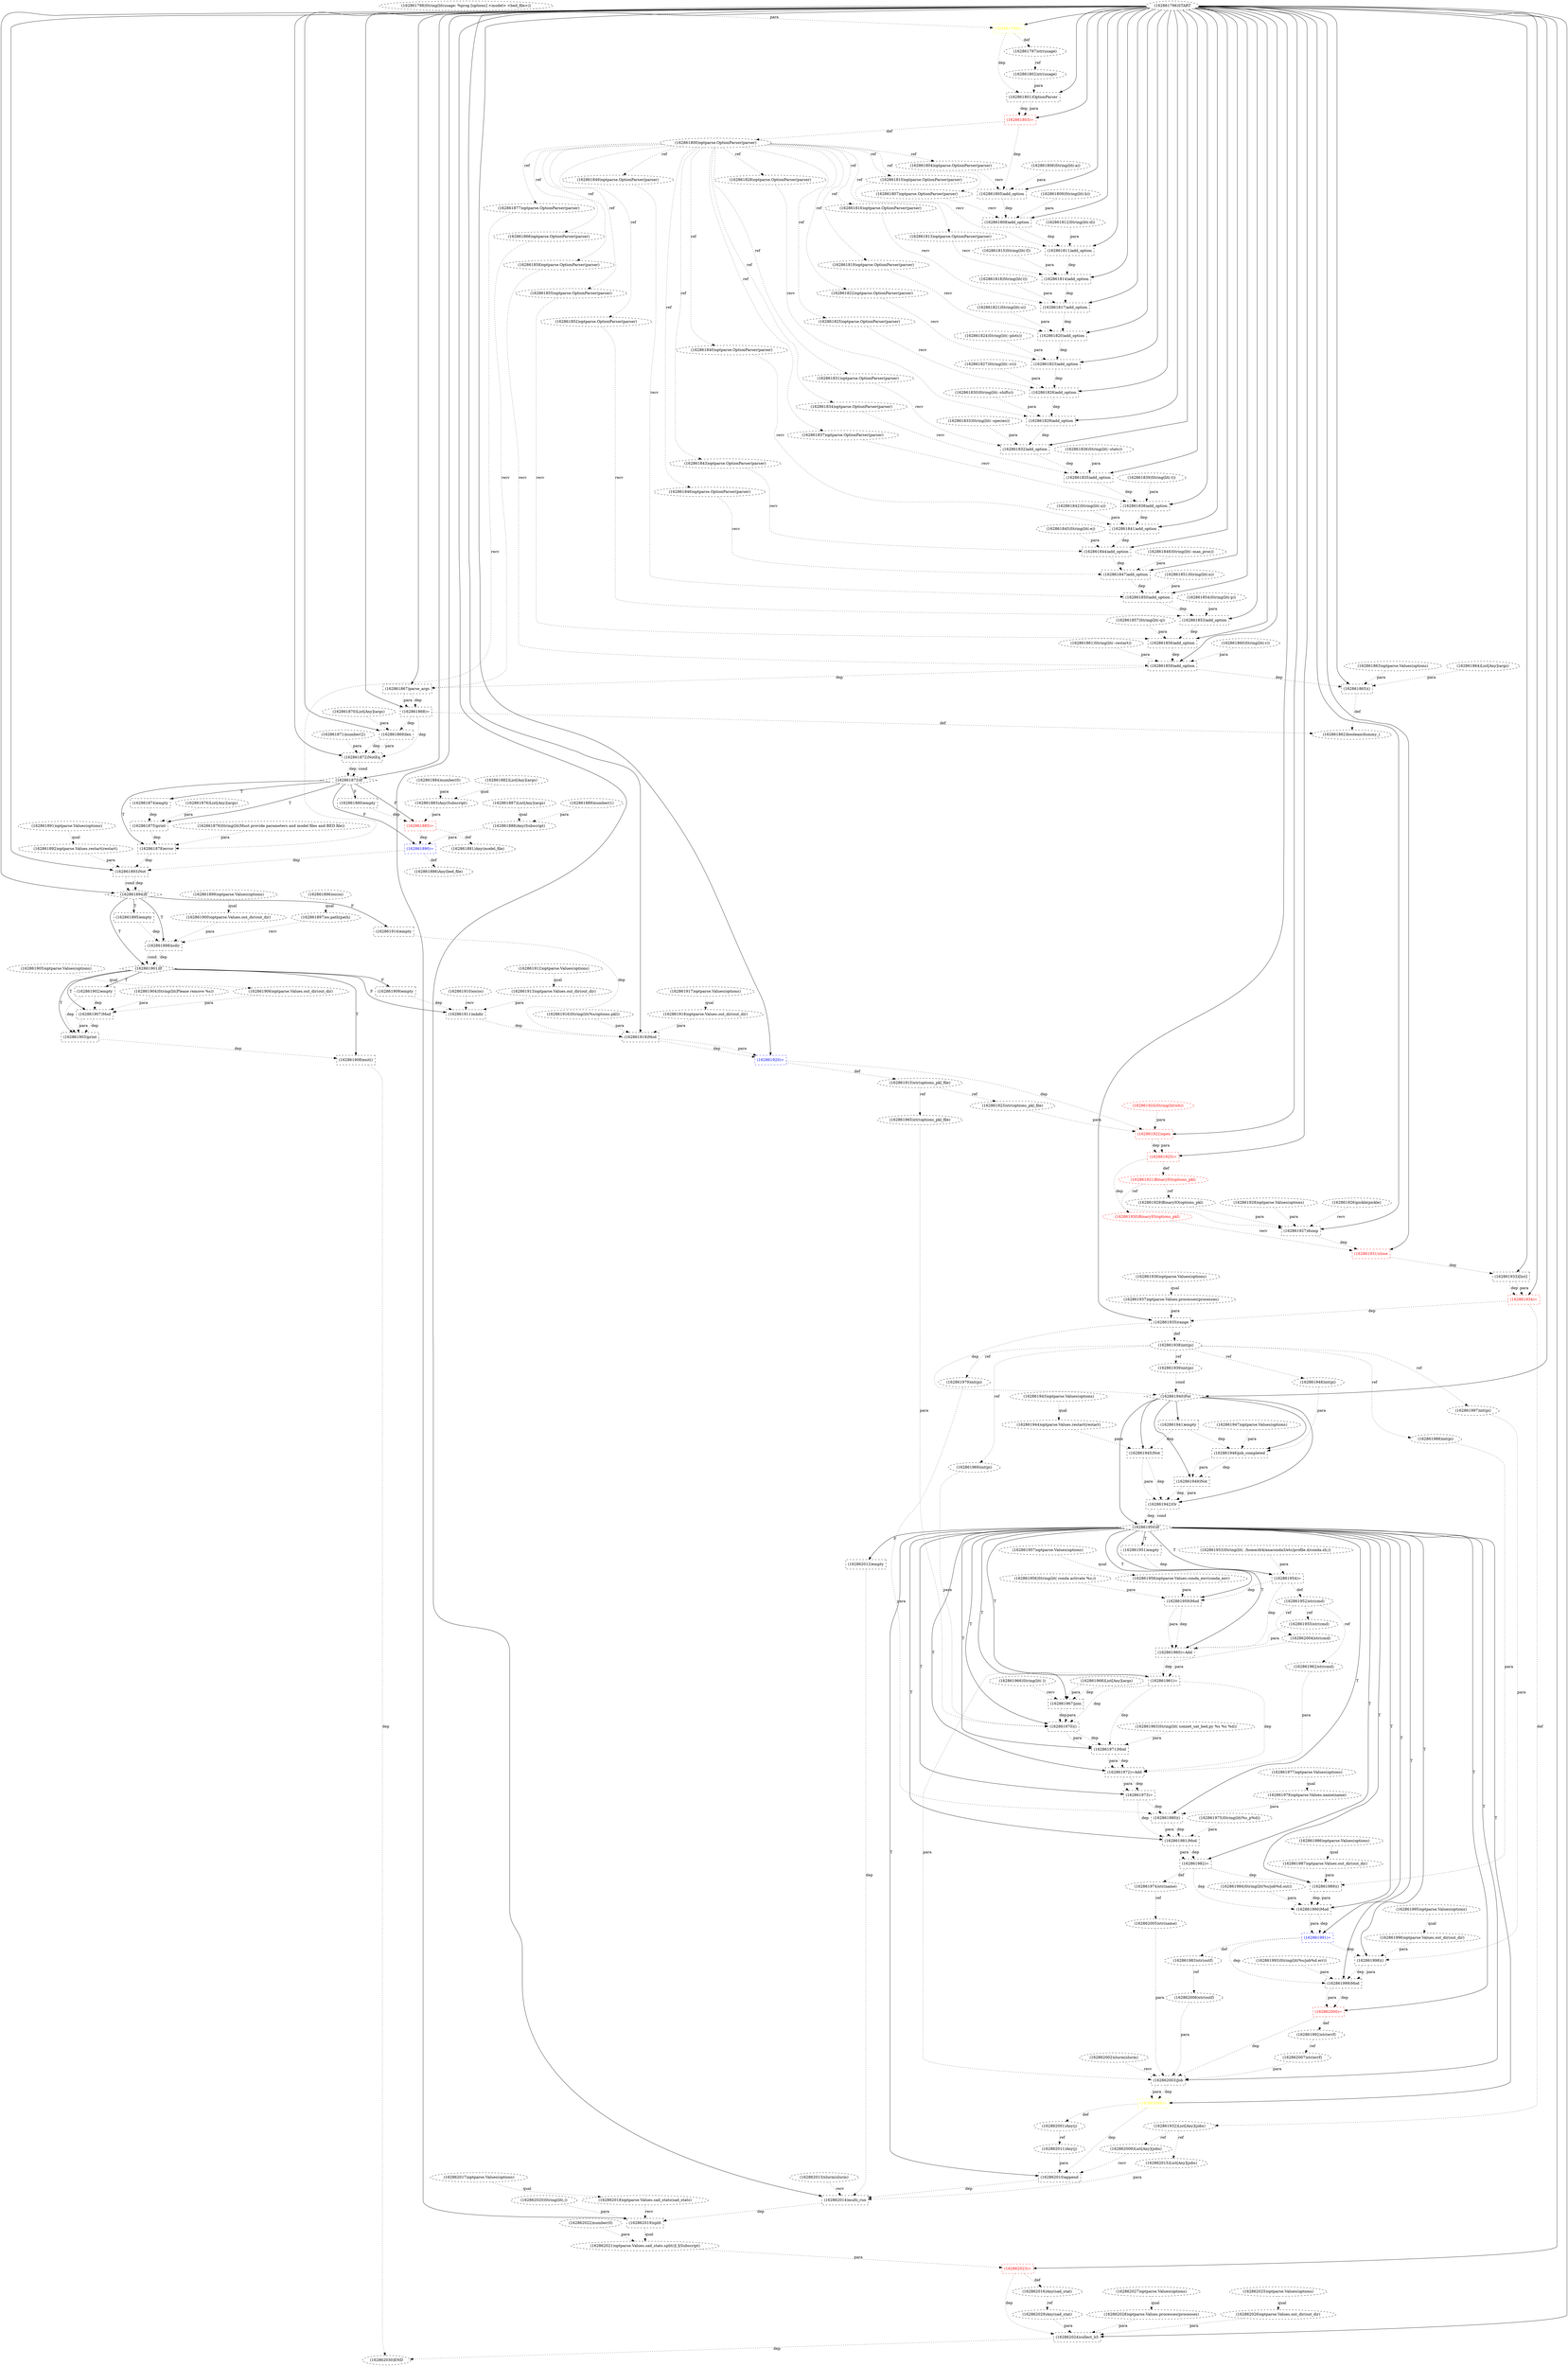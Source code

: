 digraph G {
1 [label="(162861951)empty" shape=box style=dashed]
2 [label="(162861960)=Add" shape=box style=dashed]
3 [label="(162861911)mkdir" shape=box style=dashed]
4 [label="(162861950)If" shape=diamond style=dashed]
5 [label="(162861966)String(lit( ))" shape=ellipse style=dashed]
6 [label="(162861887)List[Any](args)" shape=ellipse style=dashed]
7 [label="(162861888)Any(Subscript)" shape=ellipse style=dashed]
8 [label="(162861801)OptionParser" shape=box style=dashed]
9 [label="(162861873)If" shape=diamond style=dashed]
10 [label="(162861943)optparse.Values(options)" shape=ellipse style=dashed]
11 [label="(162861956)String(lit( conda activate %s;))" shape=ellipse style=dashed]
12 [label="(162861957)optparse.Values(options)" shape=ellipse style=dashed]
13 [label="(162861979)int(pi)" shape=ellipse style=dashed]
14 [label="(162862025)optparse.Values(options)" shape=ellipse style=dashed]
15 [label="(162861809)String(lit(-b))" shape=ellipse style=dashed]
16 [label="(162861849)optparse.OptionParser(parser)" shape=ellipse style=dashed]
17 [label="(162861928)optparse.Values(options)" shape=ellipse style=dashed]
18 [label="(162861872)NotEq" shape=box style=dashed]
19 [label="(162861890)=" shape=box style=dashed color=blue fontcolor=blue]
20 [label="(162861896)os(os)" shape=ellipse style=dashed]
21 [label="(162861900)optparse.Values.out_dir(out_dir)" shape=ellipse style=dashed]
22 [label="(162862006)str(outf)" shape=ellipse style=dashed]
23 [label="(162861981)Mod" shape=box style=dashed]
24 [label="(162861904)String(lit(Please remove %s))" shape=ellipse style=dashed]
25 [label="(162861935)range" shape=box style=dashed]
26 [label="(162861993)String(lit(%s/job%d.err))" shape=ellipse style=dashed]
27 [label="(162861832)add_option" shape=box style=dashed]
28 [label="(162861902)empty" shape=box style=dashed]
29 [label="(162861810)optparse.OptionParser(parser)" shape=ellipse style=dashed]
30 [label="(162861941)empty" shape=box style=dashed]
31 [label="(162861992)str(errf)" shape=ellipse style=dashed]
32 [label="(162862002)slurm(slurm)" shape=ellipse style=dashed]
33 [label="(162861925)=" shape=box style=dashed color=red fontcolor=red]
34 [label="(162861850)add_option" shape=box style=dashed]
35 [label="(162861939)int(pi)" shape=ellipse style=dashed]
36 [label="(162861802)str(usage)" shape=ellipse style=dashed]
37 [label="(162861912)optparse.Values(options)" shape=ellipse style=dashed]
38 [label="(162861927)dump" shape=box style=dashed]
39 [label="(162862028)optparse.Values.processes(processes)" shape=ellipse style=dashed]
40 [label="(162862007)str(errf)" shape=ellipse style=dashed]
41 [label="(162861800)optparse.OptionParser(parser)" shape=ellipse style=dashed]
42 [label="(162861898)isdir" shape=box style=dashed]
43 [label="(162861917)optparse.Values(options)" shape=ellipse style=dashed]
44 [label="(162861999)Mod" shape=box style=dashed]
45 [label="(162861965)str(options_pkl_file)" shape=ellipse style=dashed]
46 [label="(162861874)empty" shape=box style=dashed]
47 [label="(162861952)str(cmd)" shape=ellipse style=dashed]
48 [label="(162861963)String(lit( sonnet_sat_bed.py %s %s %d))" shape=ellipse style=dashed]
49 [label="(162861853)add_option" shape=box style=dashed]
50 [label="(162861913)optparse.Values.out_dir(out_dir)" shape=ellipse style=dashed]
51 [label="(162861934)=" shape=box style=dashed color=red fontcolor=red]
52 [label="(162861990)Mod" shape=box style=dashed]
53 [label="(162861980)()" shape=box style=dashed]
54 [label="(162861982)=" shape=box style=dashed color=black fontcolor=black]
55 [label="(162861903)print" shape=box style=dashed]
56 [label="(162861962)str(cmd)" shape=ellipse style=dashed]
57 [label="(162861856)add_option" shape=box style=dashed]
58 [label="(162862008)=" shape=box style=dashed color=yellow fontcolor=yellow]
59 [label="(162861953)String(lit(. /home/drk/anaconda3/etc/profile.d/conda.sh;))" shape=ellipse style=dashed]
60 [label="(162861812)String(lit(-d))" shape=ellipse style=dashed]
61 [label="(162861961)=" shape=box style=dashed]
62 [label="(162861844)add_option" shape=box style=dashed]
63 [label="(162862019)split" shape=box style=dashed]
64 [label="(162861841)add_option" shape=box style=dashed]
65 [label="(162861821)String(lit(-o))" shape=ellipse style=dashed]
66 [label="(162861916)String(lit(%s/options.pkl))" shape=ellipse style=dashed]
67 [label="(162861983)str(outf)" shape=ellipse style=dashed]
68 [label="(162861840)optparse.OptionParser(parser)" shape=ellipse style=dashed]
69 [label="(162862001)Any(j)" shape=ellipse style=dashed]
70 [label="(162862027)optparse.Values(options)" shape=ellipse style=dashed]
71 [label="(162861942)Or" shape=box style=dashed]
72 [label="(162861884)number(0)" shape=ellipse style=dashed]
73 [label="(162861973)=" shape=box style=dashed]
74 [label="(162861883)Any(Subscript)" shape=ellipse style=dashed]
75 [label="(162861866)optparse.OptionParser(parser)" shape=ellipse style=dashed]
76 [label="(162861933)[list]" shape=box style=dashed]
77 [label="(162861945)Not" shape=box style=dashed]
78 [label="(162861858)optparse.OptionParser(parser)" shape=ellipse style=dashed]
79 [label="(162861975)String(lit(%s_p%d))" shape=ellipse style=dashed]
80 [label="(162861926)pickle(pickle)" shape=ellipse style=dashed]
81 [label="(162861824)String(lit(--plots))" shape=ellipse style=dashed]
82 [label="(162861833)String(lit(--species))" shape=ellipse style=dashed]
83 [label="(162861882)List[Any](args)" shape=ellipse style=dashed]
84 [label="(162861920)=" shape=box style=dashed color=blue fontcolor=blue]
85 [label="(162861969)int(pi)" shape=ellipse style=dashed]
86 [label="(162861871)number(2)" shape=ellipse style=dashed]
87 [label="(162861938)int(pi)" shape=ellipse style=dashed]
88 [label="(162861996)optparse.Values.out_dir(out_dir)" shape=ellipse style=dashed]
89 [label="(162861889)number(1)" shape=ellipse style=dashed]
90 [label="(162861862)boolean(dummy_)" shape=ellipse style=dashed]
91 [label="(162861922)open" shape=box style=dashed color=red fontcolor=red]
92 [label="(162861986)optparse.Values(options)" shape=ellipse style=dashed]
93 [label="(162861870)List[Any](args)" shape=ellipse style=dashed]
94 [label="(162861855)optparse.OptionParser(parser)" shape=ellipse style=dashed]
95 [label="(162861816)optparse.OptionParser(parser)" shape=ellipse style=dashed]
96 [label="(162861899)optparse.Values(options)" shape=ellipse style=dashed]
97 [label="(162862015)List[Any](jobs)" shape=ellipse style=dashed]
98 [label="(162861885)=" shape=box style=dashed color=red fontcolor=red]
99 [label="(162862000)=" shape=box style=dashed color=red fontcolor=red]
100 [label="(162861958)optparse.Values.conda_env(conda_env)" shape=ellipse style=dashed]
101 [label="(162861998)()" shape=box style=dashed]
102 [label="(162861906)optparse.Values.out_dir(out_dir)" shape=ellipse style=dashed]
103 [label="(162861919)Mod" shape=box style=dashed]
104 [label="(162861797)str(usage)" shape=ellipse style=dashed]
105 [label="(162861995)optparse.Values(options)" shape=ellipse style=dashed]
106 [label="(162861971)Mod" shape=box style=dashed]
107 [label="(162862029)Any(sad_stat)" shape=ellipse style=dashed]
108 [label="(162861817)add_option" shape=box style=dashed]
109 [label="(162862020)String(lit(,))" shape=ellipse style=dashed]
110 [label="(162861878)error" shape=box style=dashed]
111 [label="(162861811)add_option" shape=box style=dashed]
112 [label="(162861997)int(pi)" shape=ellipse style=dashed]
113 [label="(162861895)empty" shape=box style=dashed]
114 [label="(162861915)str(options_pkl_file)" shape=ellipse style=dashed]
115 [label="(162861908)exit()" shape=box style=dashed]
116 [label="(162861988)int(pi)" shape=ellipse style=dashed]
117 [label="(162861868)=" shape=box style=dashed color=black fontcolor=black]
118 [label="(162861875)print" shape=box style=dashed]
119 [label="(162861897)os.path(path)" shape=ellipse style=dashed]
120 [label="(162861914)empty" shape=box style=dashed]
121 [label="(162861865)()" shape=box style=dashed]
122 [label="(162861974)str(name)" shape=ellipse style=dashed]
123 [label="(162862010)append" shape=box style=dashed]
124 [label="(162861978)optparse.Values.name(name)" shape=ellipse style=dashed]
125 [label="(162861909)empty" shape=box style=dashed]
126 [label="(162861931)close" shape=box style=dashed color=red fontcolor=red]
127 [label="(162861948)int(pi)" shape=ellipse style=dashed]
128 [label="(162861834)optparse.OptionParser(parser)" shape=ellipse style=dashed]
129 [label="(162862011)Any(j)" shape=ellipse style=dashed]
130 [label="(162861820)add_option" shape=box style=dashed]
131 [label="(162861946)job_completed" shape=box style=dashed]
132 [label="(162861947)optparse.Values(options)" shape=ellipse style=dashed]
133 [label="(162861886)Any(bed_file)" shape=ellipse style=dashed]
134 [label="(162861799)=" shape=box style=dashed color=yellow fontcolor=yellow]
135 [label="(162861921)BinaryIO(options_pkl)" shape=ellipse style=dashed color=red fontcolor=red]
136 [label="(162862022)number(0)" shape=ellipse style=dashed]
137 [label="(162861955)str(cmd)" shape=ellipse style=dashed]
138 [label="(162861894)If" shape=diamond style=dashed]
139 [label="(162861968)List[Any](args)" shape=ellipse style=dashed]
140 [label="(162861831)optparse.OptionParser(parser)" shape=ellipse style=dashed]
141 [label="(162861880)empty" shape=box style=dashed]
142 [label="(162861828)optparse.OptionParser(parser)" shape=ellipse style=dashed]
143 [label="(162861932)List[Any](jobs)" shape=ellipse style=dashed]
144 [label="(162862018)optparse.Values.sad_stats(sad_stats)" shape=ellipse style=dashed]
145 [label="(162861852)optparse.OptionParser(parser)" shape=ellipse style=dashed]
146 [label="(162862024)collect_h5" shape=box style=dashed]
147 [label="(162861989)()" shape=box style=dashed]
148 [label="(162861813)optparse.OptionParser(parser)" shape=ellipse style=dashed]
149 [label="(162861842)String(lit(-u))" shape=ellipse style=dashed]
150 [label="(162862005)str(name)" shape=ellipse style=dashed]
151 [label="(162861843)optparse.OptionParser(parser)" shape=ellipse style=dashed]
152 [label="(162861959)Mod" shape=box style=dashed]
153 [label="(162861891)optparse.Values(options)" shape=ellipse style=dashed]
154 [label="(162862013)slurm(slurm)" shape=ellipse style=dashed]
155 [label="(162861949)Not" shape=box style=dashed]
156 [label="(162861805)add_option" shape=box style=dashed]
157 [label="(162861798)String(lit(usage: %prog [options] <model> <bed_file>))" shape=ellipse style=dashed]
158 [label="(162861829)add_option" shape=box style=dashed]
159 [label="(162861860)String(lit(-r))" shape=ellipse style=dashed]
160 [label="(162861924)String(lit(wb))" shape=ellipse style=dashed color=red fontcolor=red]
161 [label="(162861905)optparse.Values(options)" shape=ellipse style=dashed]
162 [label="(162861826)add_option" shape=box style=dashed]
163 [label="(162861867)parse_args" shape=box style=dashed]
164 [label="(162861822)optparse.OptionParser(parser)" shape=ellipse style=dashed]
165 [label="(162862026)optparse.Values.out_dir(out_dir)" shape=ellipse style=dashed]
166 [label="(162862021)optparse.Values.sad_stats.split()[.](Subscript)" shape=ellipse style=dashed]
167 [label="(162861839)String(lit(-t))" shape=ellipse style=dashed]
168 [label="(162861857)String(lit(-q))" shape=ellipse style=dashed]
169 [label="(162861972)=Add" shape=box style=dashed]
170 [label="(162861823)add_option" shape=box style=dashed]
171 [label="(162861937)optparse.Values.processes(processes)" shape=ellipse style=dashed]
172 [label="(162862004)str(cmd)" shape=ellipse style=dashed]
173 [label="(162861987)optparse.Values.out_dir(out_dir)" shape=ellipse style=dashed]
174 [label="(162861838)add_option" shape=box style=dashed]
175 [label="(162861877)optparse.OptionParser(parser)" shape=ellipse style=dashed]
176 [label="(162861814)add_option" shape=box style=dashed]
177 [label="(162862030)END" style=dashed]
178 [label="(162861851)String(lit(-n))" shape=ellipse style=dashed]
179 [label="(162861907)Mod" shape=box style=dashed]
180 [label="(162861970)()" shape=box style=dashed]
181 [label="(162861825)optparse.OptionParser(parser)" shape=ellipse style=dashed]
182 [label="(162861893)Not" shape=box style=dashed]
183 [label="(162861863)optparse.Values(options)" shape=ellipse style=dashed]
184 [label="(162861991)=" shape=box style=dashed color=blue fontcolor=blue]
185 [label="(162861929)BinaryIO(options_pkl)" shape=ellipse style=dashed]
186 [label="(162861847)add_option" shape=box style=dashed]
187 [label="(162861864)List[Any](args)" shape=ellipse style=dashed]
188 [label="(162861861)String(lit(--restart))" shape=ellipse style=dashed]
189 [label="(162861835)add_option" shape=box style=dashed]
190 [label="(162861944)optparse.Values.restart(restart)" shape=ellipse style=dashed]
191 [label="(162861930)BinaryIO(options_pkl)" shape=ellipse style=dashed color=red fontcolor=red]
192 [label="(162861819)optparse.OptionParser(parser)" shape=ellipse style=dashed]
193 [label="(162861848)String(lit(--max_proc))" shape=ellipse style=dashed]
194 [label="(162861977)optparse.Values(options)" shape=ellipse style=dashed]
195 [label="(162861869)len" shape=box style=dashed]
196 [label="(162861807)optparse.OptionParser(parser)" shape=ellipse style=dashed]
197 [label="(162861806)String(lit(-a))" shape=ellipse style=dashed]
198 [label="(162861940)For" shape=diamond style=dashed]
199 [label="(162861984)String(lit(%s/job%d.out))" shape=ellipse style=dashed]
200 [label="(162861803)=" shape=box style=dashed color=red fontcolor=red]
201 [label="(162861892)optparse.Values.restart(restart)" shape=ellipse style=dashed]
202 [label="(162862023)=" shape=box style=dashed color=red fontcolor=red]
203 [label="(162861845)String(lit(-e))" shape=ellipse style=dashed]
204 [label="(162861837)optparse.OptionParser(parser)" shape=ellipse style=dashed]
205 [label="(162861910)os(os)" shape=ellipse style=dashed]
206 [label="(162861854)String(lit(-p))" shape=ellipse style=dashed]
207 [label="(162861923)str(options_pkl_file)" shape=ellipse style=dashed]
208 [label="(162862009)List[Any](jobs)" shape=ellipse style=dashed]
209 [label="(162862017)optparse.Values(options)" shape=ellipse style=dashed]
210 [label="(162861808)add_option" shape=box style=dashed]
211 [label="(162861901)If" shape=diamond style=dashed]
212 [label="(162862014)multi_run" shape=box style=dashed]
213 [label="(162861815)String(lit(-f))" shape=ellipse style=dashed]
214 [label="(162862003)Job" shape=box style=dashed]
215 [label="(162862012)empty" shape=box style=dashed]
216 [label="(162861796)START" style=dashed]
217 [label="(162861879)String(lit(Must provide parameters and model files and BED file))" shape=ellipse style=dashed]
218 [label="(162861804)optparse.OptionParser(parser)" shape=ellipse style=dashed]
219 [label="(162861881)Any(model_file)" shape=ellipse style=dashed]
220 [label="(162861936)optparse.Values(options)" shape=ellipse style=dashed]
221 [label="(162861830)String(lit(--shifts))" shape=ellipse style=dashed]
222 [label="(162861846)optparse.OptionParser(parser)" shape=ellipse style=dashed]
223 [label="(162862016)Any(sad_stat)" shape=ellipse style=dashed]
224 [label="(162861836)String(lit(--stats))" shape=ellipse style=dashed]
225 [label="(162861954)=" shape=box style=dashed color=black fontcolor=black]
226 [label="(162861818)String(lit(-l))" shape=ellipse style=dashed]
227 [label="(162861827)String(lit(--rc))" shape=ellipse style=dashed]
228 [label="(162861967)join" shape=box style=dashed]
229 [label="(162861876)List[Any](args)" shape=ellipse style=dashed]
230 [label="(162861859)add_option" shape=box style=dashed]
231 [label="(162861918)optparse.Values.out_dir(out_dir)" shape=ellipse style=dashed]
4 -> 1 [label="T"];
4 -> 2 [label="T"];
137 -> 2 [label="para" style=dotted];
152 -> 2 [label="dep" style=dotted];
152 -> 2 [label="para" style=dotted];
225 -> 2 [label="dep" style=dotted];
211 -> 3 [label="F"];
205 -> 3 [label="recv" style=dotted];
50 -> 3 [label="para" style=dotted];
125 -> 3 [label="dep" style=dotted];
198 -> 4 [label="" style=solid];
71 -> 4 [label="dep" style=dotted];
71 -> 4 [label="cond" style=dotted];
6 -> 7 [label="qual" style=dotted];
89 -> 7 [label="para" style=dotted];
216 -> 8 [label="" style=solid];
36 -> 8 [label="para" style=dotted];
134 -> 8 [label="dep" style=dotted];
216 -> 9 [label="" style=solid];
18 -> 9 [label="dep" style=dotted];
18 -> 9 [label="cond" style=dotted];
87 -> 13 [label="ref" style=dotted];
41 -> 16 [label="ref" style=dotted];
216 -> 18 [label="" style=solid];
195 -> 18 [label="dep" style=dotted];
195 -> 18 [label="para" style=dotted];
86 -> 18 [label="para" style=dotted];
117 -> 18 [label="dep" style=dotted];
9 -> 19 [label="F"];
7 -> 19 [label="para" style=dotted];
98 -> 19 [label="dep" style=dotted];
96 -> 21 [label="qual" style=dotted];
67 -> 22 [label="ref" style=dotted];
4 -> 23 [label="T"];
79 -> 23 [label="para" style=dotted];
53 -> 23 [label="dep" style=dotted];
53 -> 23 [label="para" style=dotted];
73 -> 23 [label="dep" style=dotted];
216 -> 25 [label="" style=solid];
171 -> 25 [label="para" style=dotted];
51 -> 25 [label="dep" style=dotted];
216 -> 27 [label="" style=solid];
140 -> 27 [label="recv" style=dotted];
82 -> 27 [label="para" style=dotted];
158 -> 27 [label="dep" style=dotted];
211 -> 28 [label="T"];
41 -> 29 [label="ref" style=dotted];
198 -> 30 [label="" style=solid];
99 -> 31 [label="def" style=dotted];
216 -> 33 [label="" style=solid];
91 -> 33 [label="dep" style=dotted];
91 -> 33 [label="para" style=dotted];
216 -> 34 [label="" style=solid];
16 -> 34 [label="recv" style=dotted];
178 -> 34 [label="para" style=dotted];
186 -> 34 [label="dep" style=dotted];
87 -> 35 [label="ref" style=dotted];
104 -> 36 [label="ref" style=dotted];
216 -> 38 [label="" style=solid];
80 -> 38 [label="recv" style=dotted];
17 -> 38 [label="para" style=dotted];
185 -> 38 [label="para" style=dotted];
33 -> 38 [label="dep" style=dotted];
70 -> 39 [label="qual" style=dotted];
31 -> 40 [label="ref" style=dotted];
200 -> 41 [label="def" style=dotted];
138 -> 42 [label="T"];
119 -> 42 [label="recv" style=dotted];
21 -> 42 [label="para" style=dotted];
113 -> 42 [label="dep" style=dotted];
4 -> 44 [label="T"];
26 -> 44 [label="para" style=dotted];
101 -> 44 [label="dep" style=dotted];
101 -> 44 [label="para" style=dotted];
184 -> 44 [label="dep" style=dotted];
114 -> 45 [label="ref" style=dotted];
9 -> 46 [label="T"];
225 -> 47 [label="def" style=dotted];
216 -> 49 [label="" style=solid];
145 -> 49 [label="recv" style=dotted];
206 -> 49 [label="para" style=dotted];
34 -> 49 [label="dep" style=dotted];
37 -> 50 [label="qual" style=dotted];
216 -> 51 [label="" style=solid];
76 -> 51 [label="dep" style=dotted];
76 -> 51 [label="para" style=dotted];
4 -> 52 [label="T"];
199 -> 52 [label="para" style=dotted];
147 -> 52 [label="dep" style=dotted];
147 -> 52 [label="para" style=dotted];
54 -> 52 [label="dep" style=dotted];
4 -> 53 [label="T"];
124 -> 53 [label="para" style=dotted];
13 -> 53 [label="para" style=dotted];
73 -> 53 [label="dep" style=dotted];
4 -> 54 [label="T"];
23 -> 54 [label="dep" style=dotted];
23 -> 54 [label="para" style=dotted];
211 -> 55 [label="T"];
179 -> 55 [label="dep" style=dotted];
179 -> 55 [label="para" style=dotted];
28 -> 55 [label="dep" style=dotted];
47 -> 56 [label="ref" style=dotted];
216 -> 57 [label="" style=solid];
94 -> 57 [label="recv" style=dotted];
168 -> 57 [label="para" style=dotted];
49 -> 57 [label="dep" style=dotted];
4 -> 58 [label="T"];
214 -> 58 [label="dep" style=dotted];
214 -> 58 [label="para" style=dotted];
4 -> 61 [label="T"];
2 -> 61 [label="dep" style=dotted];
2 -> 61 [label="para" style=dotted];
216 -> 62 [label="" style=solid];
151 -> 62 [label="recv" style=dotted];
203 -> 62 [label="para" style=dotted];
64 -> 62 [label="dep" style=dotted];
216 -> 63 [label="" style=solid];
144 -> 63 [label="recv" style=dotted];
109 -> 63 [label="para" style=dotted];
212 -> 63 [label="dep" style=dotted];
216 -> 64 [label="" style=solid];
68 -> 64 [label="recv" style=dotted];
149 -> 64 [label="para" style=dotted];
174 -> 64 [label="dep" style=dotted];
184 -> 67 [label="def" style=dotted];
41 -> 68 [label="ref" style=dotted];
58 -> 69 [label="def" style=dotted];
198 -> 71 [label="" style=solid];
77 -> 71 [label="dep" style=dotted];
77 -> 71 [label="para" style=dotted];
155 -> 71 [label="dep" style=dotted];
155 -> 71 [label="para" style=dotted];
4 -> 73 [label="T"];
169 -> 73 [label="dep" style=dotted];
169 -> 73 [label="para" style=dotted];
83 -> 74 [label="qual" style=dotted];
72 -> 74 [label="para" style=dotted];
41 -> 75 [label="ref" style=dotted];
216 -> 76 [label="" style=solid];
126 -> 76 [label="dep" style=dotted];
198 -> 77 [label="" style=solid];
190 -> 77 [label="para" style=dotted];
30 -> 77 [label="dep" style=dotted];
41 -> 78 [label="ref" style=dotted];
216 -> 84 [label="" style=solid];
103 -> 84 [label="dep" style=dotted];
103 -> 84 [label="para" style=dotted];
87 -> 85 [label="ref" style=dotted];
25 -> 87 [label="def" style=dotted];
105 -> 88 [label="qual" style=dotted];
121 -> 90 [label="def" style=dotted];
117 -> 90 [label="def" style=dotted];
216 -> 91 [label="" style=solid];
207 -> 91 [label="para" style=dotted];
160 -> 91 [label="para" style=dotted];
84 -> 91 [label="dep" style=dotted];
41 -> 94 [label="ref" style=dotted];
41 -> 95 [label="ref" style=dotted];
143 -> 97 [label="ref" style=dotted];
9 -> 98 [label="F"];
74 -> 98 [label="para" style=dotted];
141 -> 98 [label="dep" style=dotted];
4 -> 99 [label="T"];
44 -> 99 [label="dep" style=dotted];
44 -> 99 [label="para" style=dotted];
12 -> 100 [label="qual" style=dotted];
4 -> 101 [label="T"];
88 -> 101 [label="para" style=dotted];
112 -> 101 [label="para" style=dotted];
184 -> 101 [label="dep" style=dotted];
161 -> 102 [label="qual" style=dotted];
216 -> 103 [label="" style=solid];
66 -> 103 [label="para" style=dotted];
231 -> 103 [label="para" style=dotted];
120 -> 103 [label="dep" style=dotted];
3 -> 103 [label="dep" style=dotted];
134 -> 104 [label="def" style=dotted];
4 -> 106 [label="T"];
48 -> 106 [label="para" style=dotted];
180 -> 106 [label="dep" style=dotted];
180 -> 106 [label="para" style=dotted];
61 -> 106 [label="dep" style=dotted];
223 -> 107 [label="ref" style=dotted];
216 -> 108 [label="" style=solid];
95 -> 108 [label="recv" style=dotted];
226 -> 108 [label="para" style=dotted];
176 -> 108 [label="dep" style=dotted];
9 -> 110 [label="T"];
175 -> 110 [label="recv" style=dotted];
217 -> 110 [label="para" style=dotted];
118 -> 110 [label="dep" style=dotted];
216 -> 111 [label="" style=solid];
29 -> 111 [label="recv" style=dotted];
60 -> 111 [label="para" style=dotted];
210 -> 111 [label="dep" style=dotted];
87 -> 112 [label="ref" style=dotted];
138 -> 113 [label="T"];
84 -> 114 [label="def" style=dotted];
211 -> 115 [label="T"];
55 -> 115 [label="dep" style=dotted];
87 -> 116 [label="ref" style=dotted];
216 -> 117 [label="" style=solid];
163 -> 117 [label="dep" style=dotted];
163 -> 117 [label="para" style=dotted];
9 -> 118 [label="T"];
229 -> 118 [label="para" style=dotted];
46 -> 118 [label="dep" style=dotted];
20 -> 119 [label="qual" style=dotted];
138 -> 120 [label="F"];
216 -> 121 [label="" style=solid];
183 -> 121 [label="para" style=dotted];
187 -> 121 [label="para" style=dotted];
230 -> 121 [label="dep" style=dotted];
54 -> 122 [label="def" style=dotted];
4 -> 123 [label="T"];
208 -> 123 [label="recv" style=dotted];
129 -> 123 [label="para" style=dotted];
58 -> 123 [label="dep" style=dotted];
194 -> 124 [label="qual" style=dotted];
211 -> 125 [label="F"];
216 -> 126 [label="" style=solid];
191 -> 126 [label="recv" style=dotted];
38 -> 126 [label="dep" style=dotted];
87 -> 127 [label="ref" style=dotted];
41 -> 128 [label="ref" style=dotted];
69 -> 129 [label="ref" style=dotted];
216 -> 130 [label="" style=solid];
192 -> 130 [label="recv" style=dotted];
65 -> 130 [label="para" style=dotted];
108 -> 130 [label="dep" style=dotted];
198 -> 131 [label="" style=solid];
132 -> 131 [label="para" style=dotted];
127 -> 131 [label="para" style=dotted];
30 -> 131 [label="dep" style=dotted];
19 -> 133 [label="def" style=dotted];
216 -> 134 [label="" style=solid];
157 -> 134 [label="para" style=dotted];
33 -> 135 [label="def" style=dotted];
47 -> 137 [label="ref" style=dotted];
216 -> 138 [label="" style=solid];
182 -> 138 [label="dep" style=dotted];
182 -> 138 [label="cond" style=dotted];
41 -> 140 [label="ref" style=dotted];
9 -> 141 [label="F"];
41 -> 142 [label="ref" style=dotted];
51 -> 143 [label="def" style=dotted];
209 -> 144 [label="qual" style=dotted];
41 -> 145 [label="ref" style=dotted];
216 -> 146 [label="" style=solid];
165 -> 146 [label="para" style=dotted];
39 -> 146 [label="para" style=dotted];
107 -> 146 [label="para" style=dotted];
202 -> 146 [label="dep" style=dotted];
4 -> 147 [label="T"];
173 -> 147 [label="para" style=dotted];
116 -> 147 [label="para" style=dotted];
54 -> 147 [label="dep" style=dotted];
41 -> 148 [label="ref" style=dotted];
122 -> 150 [label="ref" style=dotted];
41 -> 151 [label="ref" style=dotted];
4 -> 152 [label="T"];
11 -> 152 [label="para" style=dotted];
100 -> 152 [label="para" style=dotted];
225 -> 152 [label="dep" style=dotted];
198 -> 155 [label="" style=solid];
131 -> 155 [label="dep" style=dotted];
131 -> 155 [label="para" style=dotted];
216 -> 156 [label="" style=solid];
218 -> 156 [label="recv" style=dotted];
197 -> 156 [label="para" style=dotted];
200 -> 156 [label="dep" style=dotted];
216 -> 158 [label="" style=solid];
142 -> 158 [label="recv" style=dotted];
221 -> 158 [label="para" style=dotted];
162 -> 158 [label="dep" style=dotted];
216 -> 162 [label="" style=solid];
181 -> 162 [label="recv" style=dotted];
227 -> 162 [label="para" style=dotted];
170 -> 162 [label="dep" style=dotted];
216 -> 163 [label="" style=solid];
75 -> 163 [label="recv" style=dotted];
230 -> 163 [label="dep" style=dotted];
41 -> 164 [label="ref" style=dotted];
14 -> 165 [label="qual" style=dotted];
63 -> 166 [label="qual" style=dotted];
136 -> 166 [label="para" style=dotted];
4 -> 169 [label="T"];
56 -> 169 [label="para" style=dotted];
106 -> 169 [label="dep" style=dotted];
106 -> 169 [label="para" style=dotted];
61 -> 169 [label="dep" style=dotted];
216 -> 170 [label="" style=solid];
164 -> 170 [label="recv" style=dotted];
81 -> 170 [label="para" style=dotted];
130 -> 170 [label="dep" style=dotted];
220 -> 171 [label="qual" style=dotted];
47 -> 172 [label="ref" style=dotted];
92 -> 173 [label="qual" style=dotted];
216 -> 174 [label="" style=solid];
204 -> 174 [label="recv" style=dotted];
167 -> 174 [label="para" style=dotted];
189 -> 174 [label="dep" style=dotted];
41 -> 175 [label="ref" style=dotted];
216 -> 176 [label="" style=solid];
148 -> 176 [label="recv" style=dotted];
213 -> 176 [label="para" style=dotted];
111 -> 176 [label="dep" style=dotted];
146 -> 177 [label="dep" style=dotted];
115 -> 177 [label="dep" style=dotted];
211 -> 179 [label="T"];
24 -> 179 [label="para" style=dotted];
102 -> 179 [label="para" style=dotted];
28 -> 179 [label="dep" style=dotted];
4 -> 180 [label="T"];
45 -> 180 [label="para" style=dotted];
228 -> 180 [label="dep" style=dotted];
228 -> 180 [label="para" style=dotted];
85 -> 180 [label="para" style=dotted];
61 -> 180 [label="dep" style=dotted];
41 -> 181 [label="ref" style=dotted];
216 -> 182 [label="" style=solid];
201 -> 182 [label="para" style=dotted];
19 -> 182 [label="dep" style=dotted];
110 -> 182 [label="dep" style=dotted];
4 -> 184 [label="T"];
52 -> 184 [label="dep" style=dotted];
52 -> 184 [label="para" style=dotted];
135 -> 185 [label="ref" style=dotted];
216 -> 186 [label="" style=solid];
222 -> 186 [label="recv" style=dotted];
193 -> 186 [label="para" style=dotted];
62 -> 186 [label="dep" style=dotted];
216 -> 189 [label="" style=solid];
128 -> 189 [label="recv" style=dotted];
224 -> 189 [label="para" style=dotted];
27 -> 189 [label="dep" style=dotted];
10 -> 190 [label="qual" style=dotted];
135 -> 191 [label="ref" style=dotted];
41 -> 192 [label="ref" style=dotted];
216 -> 195 [label="" style=solid];
93 -> 195 [label="para" style=dotted];
117 -> 195 [label="dep" style=dotted];
41 -> 196 [label="ref" style=dotted];
216 -> 198 [label="" style=solid];
25 -> 198 [label="dep" style=dotted];
35 -> 198 [label="cond" style=dotted];
216 -> 200 [label="" style=solid];
8 -> 200 [label="dep" style=dotted];
8 -> 200 [label="para" style=dotted];
153 -> 201 [label="qual" style=dotted];
216 -> 202 [label="" style=solid];
166 -> 202 [label="para" style=dotted];
41 -> 204 [label="ref" style=dotted];
114 -> 207 [label="ref" style=dotted];
143 -> 208 [label="ref" style=dotted];
216 -> 210 [label="" style=solid];
196 -> 210 [label="recv" style=dotted];
15 -> 210 [label="para" style=dotted];
156 -> 210 [label="dep" style=dotted];
138 -> 211 [label="T"];
42 -> 211 [label="dep" style=dotted];
42 -> 211 [label="cond" style=dotted];
216 -> 212 [label="" style=solid];
154 -> 212 [label="recv" style=dotted];
97 -> 212 [label="para" style=dotted];
215 -> 212 [label="dep" style=dotted];
123 -> 212 [label="dep" style=dotted];
4 -> 214 [label="T"];
32 -> 214 [label="recv" style=dotted];
172 -> 214 [label="para" style=dotted];
150 -> 214 [label="para" style=dotted];
22 -> 214 [label="para" style=dotted];
40 -> 214 [label="para" style=dotted];
99 -> 214 [label="dep" style=dotted];
4 -> 215 [label="F"];
41 -> 218 [label="ref" style=dotted];
98 -> 219 [label="def" style=dotted];
41 -> 222 [label="ref" style=dotted];
202 -> 223 [label="def" style=dotted];
4 -> 225 [label="T"];
59 -> 225 [label="para" style=dotted];
1 -> 225 [label="dep" style=dotted];
4 -> 228 [label="T"];
5 -> 228 [label="recv" style=dotted];
139 -> 228 [label="para" style=dotted];
61 -> 228 [label="dep" style=dotted];
216 -> 230 [label="" style=solid];
78 -> 230 [label="recv" style=dotted];
159 -> 230 [label="para" style=dotted];
188 -> 230 [label="para" style=dotted];
57 -> 230 [label="dep" style=dotted];
43 -> 231 [label="qual" style=dotted];
}